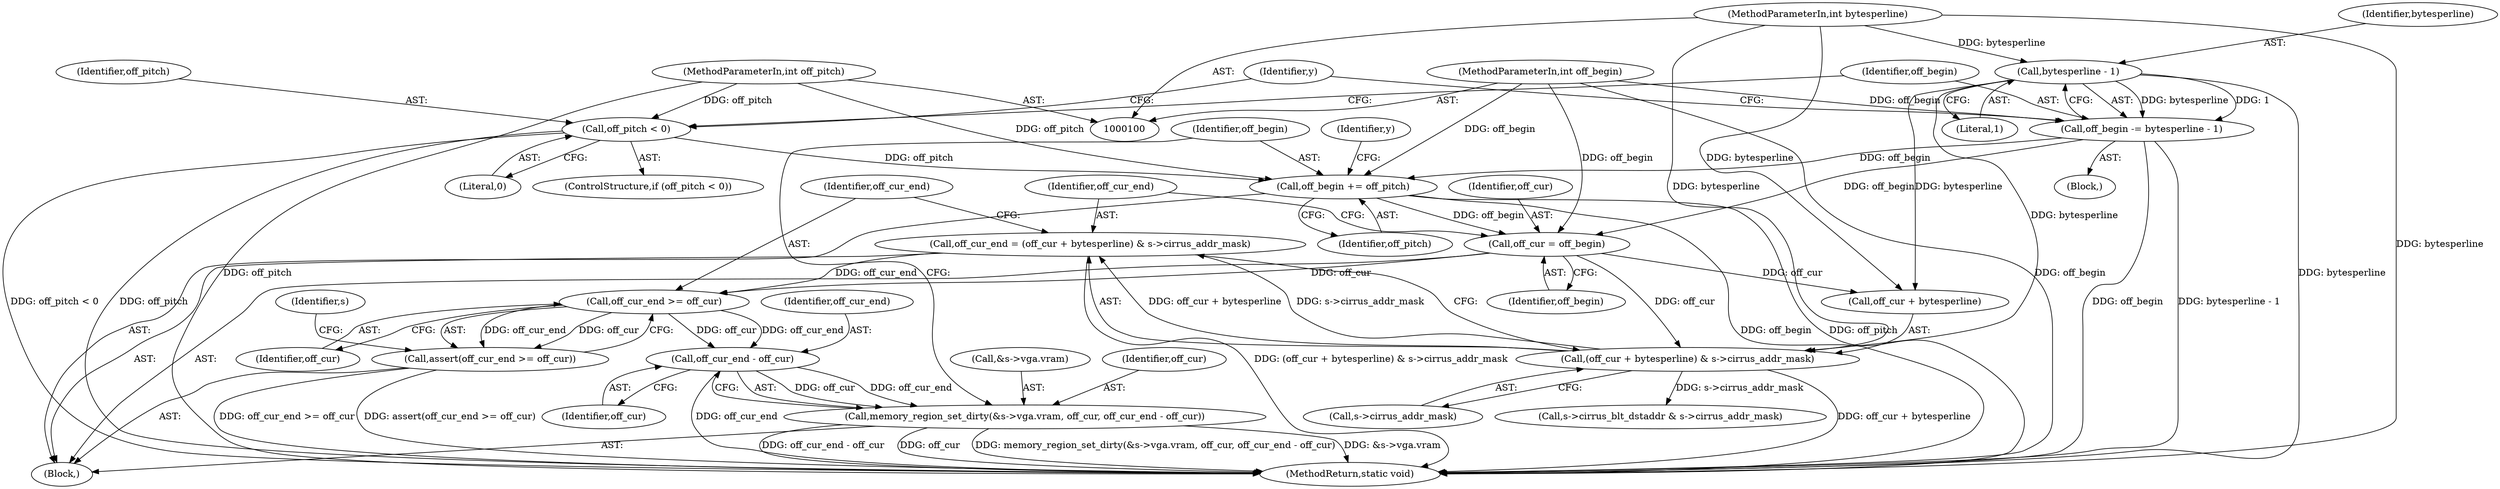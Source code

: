 digraph "0_qemu_f153b563f8cf121aebf5a2fff5f0110faf58ccb3@integer" {
"1000133" [label="(Call,off_cur_end = (off_cur + bytesperline) & s->cirrus_addr_mask)"];
"1000135" [label="(Call,(off_cur + bytesperline) & s->cirrus_addr_mask)"];
"1000130" [label="(Call,off_cur = off_begin)"];
"1000157" [label="(Call,off_begin += off_pitch)"];
"1000111" [label="(Call,off_pitch < 0)"];
"1000103" [label="(MethodParameterIn,int off_pitch)"];
"1000102" [label="(MethodParameterIn,int off_begin)"];
"1000115" [label="(Call,off_begin -= bytesperline - 1)"];
"1000117" [label="(Call,bytesperline - 1)"];
"1000104" [label="(MethodParameterIn,int bytesperline)"];
"1000143" [label="(Call,off_cur_end >= off_cur)"];
"1000142" [label="(Call,assert(off_cur_end >= off_cur))"];
"1000154" [label="(Call,off_cur_end - off_cur)"];
"1000146" [label="(Call,memory_region_set_dirty(&s->vga.vram, off_cur, off_cur_end - off_cur))"];
"1000158" [label="(Identifier,off_begin)"];
"1000169" [label="(Call,s->cirrus_blt_dstaddr & s->cirrus_addr_mask)"];
"1000113" [label="(Literal,0)"];
"1000115" [label="(Call,off_begin -= bytesperline - 1)"];
"1000212" [label="(MethodReturn,static void)"];
"1000146" [label="(Call,memory_region_set_dirty(&s->vga.vram, off_cur, off_cur_end - off_cur))"];
"1000122" [label="(Identifier,y)"];
"1000150" [label="(Identifier,s)"];
"1000147" [label="(Call,&s->vga.vram)"];
"1000144" [label="(Identifier,off_cur_end)"];
"1000142" [label="(Call,assert(off_cur_end >= off_cur))"];
"1000156" [label="(Identifier,off_cur)"];
"1000118" [label="(Identifier,bytesperline)"];
"1000143" [label="(Call,off_cur_end >= off_cur)"];
"1000130" [label="(Call,off_cur = off_begin)"];
"1000155" [label="(Identifier,off_cur_end)"];
"1000104" [label="(MethodParameterIn,int bytesperline)"];
"1000102" [label="(MethodParameterIn,int off_begin)"];
"1000134" [label="(Identifier,off_cur_end)"];
"1000111" [label="(Call,off_pitch < 0)"];
"1000110" [label="(ControlStructure,if (off_pitch < 0))"];
"1000135" [label="(Call,(off_cur + bytesperline) & s->cirrus_addr_mask)"];
"1000116" [label="(Identifier,off_begin)"];
"1000133" [label="(Call,off_cur_end = (off_cur + bytesperline) & s->cirrus_addr_mask)"];
"1000153" [label="(Identifier,off_cur)"];
"1000114" [label="(Block,)"];
"1000159" [label="(Identifier,off_pitch)"];
"1000103" [label="(MethodParameterIn,int off_pitch)"];
"1000136" [label="(Call,off_cur + bytesperline)"];
"1000117" [label="(Call,bytesperline - 1)"];
"1000157" [label="(Call,off_begin += off_pitch)"];
"1000139" [label="(Call,s->cirrus_addr_mask)"];
"1000129" [label="(Block,)"];
"1000119" [label="(Literal,1)"];
"1000145" [label="(Identifier,off_cur)"];
"1000132" [label="(Identifier,off_begin)"];
"1000131" [label="(Identifier,off_cur)"];
"1000128" [label="(Identifier,y)"];
"1000154" [label="(Call,off_cur_end - off_cur)"];
"1000112" [label="(Identifier,off_pitch)"];
"1000133" -> "1000129"  [label="AST: "];
"1000133" -> "1000135"  [label="CFG: "];
"1000134" -> "1000133"  [label="AST: "];
"1000135" -> "1000133"  [label="AST: "];
"1000144" -> "1000133"  [label="CFG: "];
"1000133" -> "1000212"  [label="DDG: (off_cur + bytesperline) & s->cirrus_addr_mask"];
"1000135" -> "1000133"  [label="DDG: off_cur + bytesperline"];
"1000135" -> "1000133"  [label="DDG: s->cirrus_addr_mask"];
"1000133" -> "1000143"  [label="DDG: off_cur_end"];
"1000135" -> "1000139"  [label="CFG: "];
"1000136" -> "1000135"  [label="AST: "];
"1000139" -> "1000135"  [label="AST: "];
"1000135" -> "1000212"  [label="DDG: off_cur + bytesperline"];
"1000130" -> "1000135"  [label="DDG: off_cur"];
"1000117" -> "1000135"  [label="DDG: bytesperline"];
"1000104" -> "1000135"  [label="DDG: bytesperline"];
"1000135" -> "1000169"  [label="DDG: s->cirrus_addr_mask"];
"1000130" -> "1000129"  [label="AST: "];
"1000130" -> "1000132"  [label="CFG: "];
"1000131" -> "1000130"  [label="AST: "];
"1000132" -> "1000130"  [label="AST: "];
"1000134" -> "1000130"  [label="CFG: "];
"1000157" -> "1000130"  [label="DDG: off_begin"];
"1000115" -> "1000130"  [label="DDG: off_begin"];
"1000102" -> "1000130"  [label="DDG: off_begin"];
"1000130" -> "1000136"  [label="DDG: off_cur"];
"1000130" -> "1000143"  [label="DDG: off_cur"];
"1000157" -> "1000129"  [label="AST: "];
"1000157" -> "1000159"  [label="CFG: "];
"1000158" -> "1000157"  [label="AST: "];
"1000159" -> "1000157"  [label="AST: "];
"1000128" -> "1000157"  [label="CFG: "];
"1000157" -> "1000212"  [label="DDG: off_pitch"];
"1000157" -> "1000212"  [label="DDG: off_begin"];
"1000111" -> "1000157"  [label="DDG: off_pitch"];
"1000103" -> "1000157"  [label="DDG: off_pitch"];
"1000102" -> "1000157"  [label="DDG: off_begin"];
"1000115" -> "1000157"  [label="DDG: off_begin"];
"1000111" -> "1000110"  [label="AST: "];
"1000111" -> "1000113"  [label="CFG: "];
"1000112" -> "1000111"  [label="AST: "];
"1000113" -> "1000111"  [label="AST: "];
"1000116" -> "1000111"  [label="CFG: "];
"1000122" -> "1000111"  [label="CFG: "];
"1000111" -> "1000212"  [label="DDG: off_pitch"];
"1000111" -> "1000212"  [label="DDG: off_pitch < 0"];
"1000103" -> "1000111"  [label="DDG: off_pitch"];
"1000103" -> "1000100"  [label="AST: "];
"1000103" -> "1000212"  [label="DDG: off_pitch"];
"1000102" -> "1000100"  [label="AST: "];
"1000102" -> "1000212"  [label="DDG: off_begin"];
"1000102" -> "1000115"  [label="DDG: off_begin"];
"1000115" -> "1000114"  [label="AST: "];
"1000115" -> "1000117"  [label="CFG: "];
"1000116" -> "1000115"  [label="AST: "];
"1000117" -> "1000115"  [label="AST: "];
"1000122" -> "1000115"  [label="CFG: "];
"1000115" -> "1000212"  [label="DDG: bytesperline - 1"];
"1000115" -> "1000212"  [label="DDG: off_begin"];
"1000117" -> "1000115"  [label="DDG: bytesperline"];
"1000117" -> "1000115"  [label="DDG: 1"];
"1000117" -> "1000119"  [label="CFG: "];
"1000118" -> "1000117"  [label="AST: "];
"1000119" -> "1000117"  [label="AST: "];
"1000117" -> "1000212"  [label="DDG: bytesperline"];
"1000104" -> "1000117"  [label="DDG: bytesperline"];
"1000117" -> "1000136"  [label="DDG: bytesperline"];
"1000104" -> "1000100"  [label="AST: "];
"1000104" -> "1000212"  [label="DDG: bytesperline"];
"1000104" -> "1000136"  [label="DDG: bytesperline"];
"1000143" -> "1000142"  [label="AST: "];
"1000143" -> "1000145"  [label="CFG: "];
"1000144" -> "1000143"  [label="AST: "];
"1000145" -> "1000143"  [label="AST: "];
"1000142" -> "1000143"  [label="CFG: "];
"1000143" -> "1000142"  [label="DDG: off_cur_end"];
"1000143" -> "1000142"  [label="DDG: off_cur"];
"1000143" -> "1000154"  [label="DDG: off_cur_end"];
"1000143" -> "1000154"  [label="DDG: off_cur"];
"1000142" -> "1000129"  [label="AST: "];
"1000150" -> "1000142"  [label="CFG: "];
"1000142" -> "1000212"  [label="DDG: assert(off_cur_end >= off_cur)"];
"1000142" -> "1000212"  [label="DDG: off_cur_end >= off_cur"];
"1000154" -> "1000146"  [label="AST: "];
"1000154" -> "1000156"  [label="CFG: "];
"1000155" -> "1000154"  [label="AST: "];
"1000156" -> "1000154"  [label="AST: "];
"1000146" -> "1000154"  [label="CFG: "];
"1000154" -> "1000212"  [label="DDG: off_cur_end"];
"1000154" -> "1000146"  [label="DDG: off_cur"];
"1000154" -> "1000146"  [label="DDG: off_cur_end"];
"1000146" -> "1000129"  [label="AST: "];
"1000147" -> "1000146"  [label="AST: "];
"1000153" -> "1000146"  [label="AST: "];
"1000158" -> "1000146"  [label="CFG: "];
"1000146" -> "1000212"  [label="DDG: off_cur_end - off_cur"];
"1000146" -> "1000212"  [label="DDG: off_cur"];
"1000146" -> "1000212"  [label="DDG: memory_region_set_dirty(&s->vga.vram, off_cur, off_cur_end - off_cur)"];
"1000146" -> "1000212"  [label="DDG: &s->vga.vram"];
}
